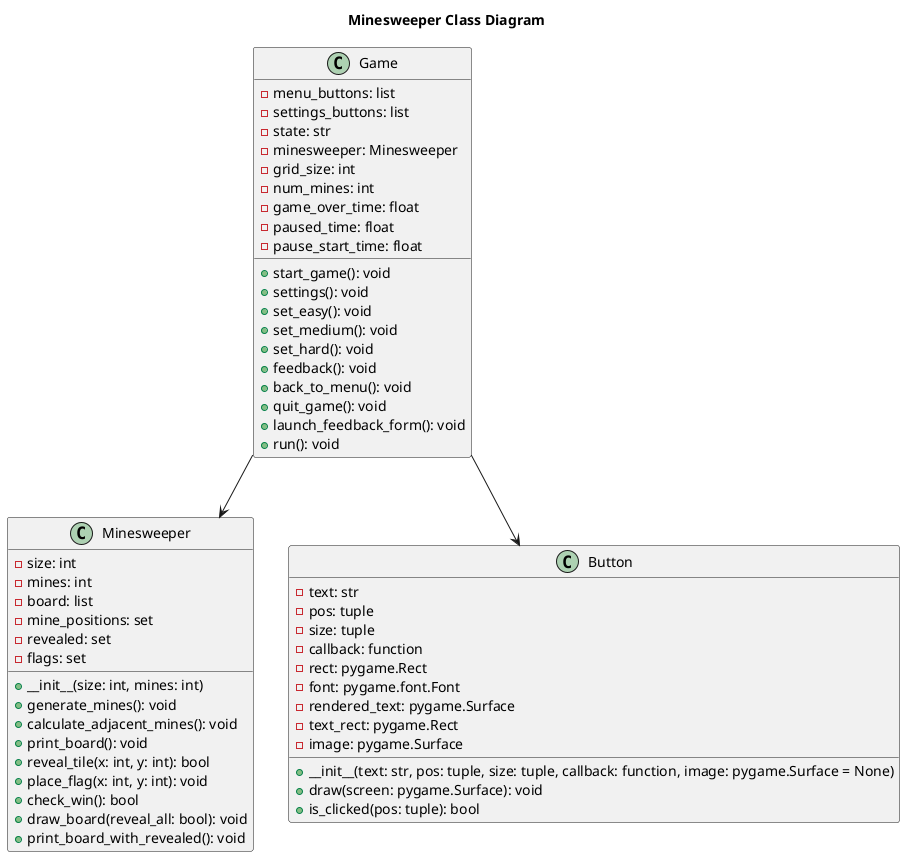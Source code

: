 @startuml
title Minesweeper Class Diagram

class Game {
    - menu_buttons: list
    - settings_buttons: list
    - state: str
    - minesweeper: Minesweeper
    - grid_size: int
    - num_mines: int
    - game_over_time: float
    - paused_time: float
    - pause_start_time: float
    + start_game(): void
    + settings(): void
    + set_easy(): void
    + set_medium(): void
    + set_hard(): void
    + feedback(): void
    + back_to_menu(): void
    + quit_game(): void
    + launch_feedback_form(): void
    + run(): void
}

class Minesweeper {
    - size: int
    - mines: int
    - board: list
    - mine_positions: set
    - revealed: set
    - flags: set
    + __init__(size: int, mines: int)
    + generate_mines(): void
    + calculate_adjacent_mines(): void
    + print_board(): void
    + reveal_tile(x: int, y: int): bool
    + place_flag(x: int, y: int): void
    + check_win(): bool
    + draw_board(reveal_all: bool): void
    + print_board_with_revealed(): void
}

class Button {
    - text: str
    - pos: tuple
    - size: tuple
    - callback: function
    - rect: pygame.Rect
    - font: pygame.font.Font
    - rendered_text: pygame.Surface
    - text_rect: pygame.Rect
    - image: pygame.Surface
    + __init__(text: str, pos: tuple, size: tuple, callback: function, image: pygame.Surface = None)
    + draw(screen: pygame.Surface): void
    + is_clicked(pos: tuple): bool
}

Game --> Minesweeper
Game --> Button
@enduml